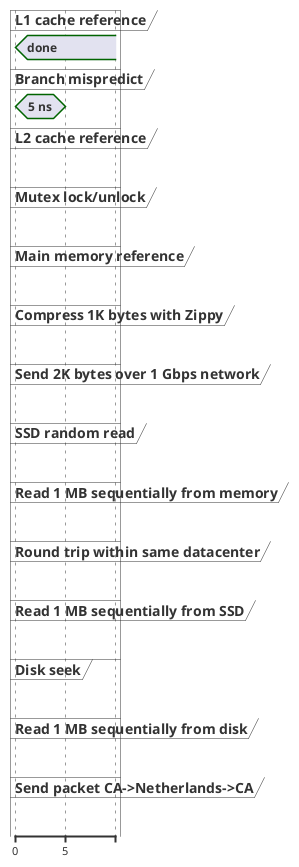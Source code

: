 {
  "sha1": "8pqdklahmpo3ihqtvr4vb703e12gdze",
  "insertion": {
    "when": "2024-05-30T20:48:21.486Z",
    "user": "plantuml@gmail.com"
  }
}
@startuml
concise "L1 cache reference" as L1
concise "Branch mispredict" as BM
concise "L2 cache reference" as L2
concise "Mutex lock/unlock" as MUX
concise "Main memory reference" as MEMREF
concise "Compress 1K bytes with Zippy" as ZIP1K
concise "Send 2K bytes over 1 Gbps network" as SEND2K
concise "SSD random read" as SEEKSSD
concise "Read 1 MB sequentially from memory" as RAM
concise "Round trip within same datacenter" as DC
concise "Read 1 MB sequentially from SSD" as SSD
concise "Disk seek" as SEEKDISK
concise "Read 1 MB sequentially from disk" as DISK
concise "Send packet CA->Netherlands->CA" as NET



@0
L1 is done
BM is "5 ns"

@5
BM is {hidden}


@enduml
